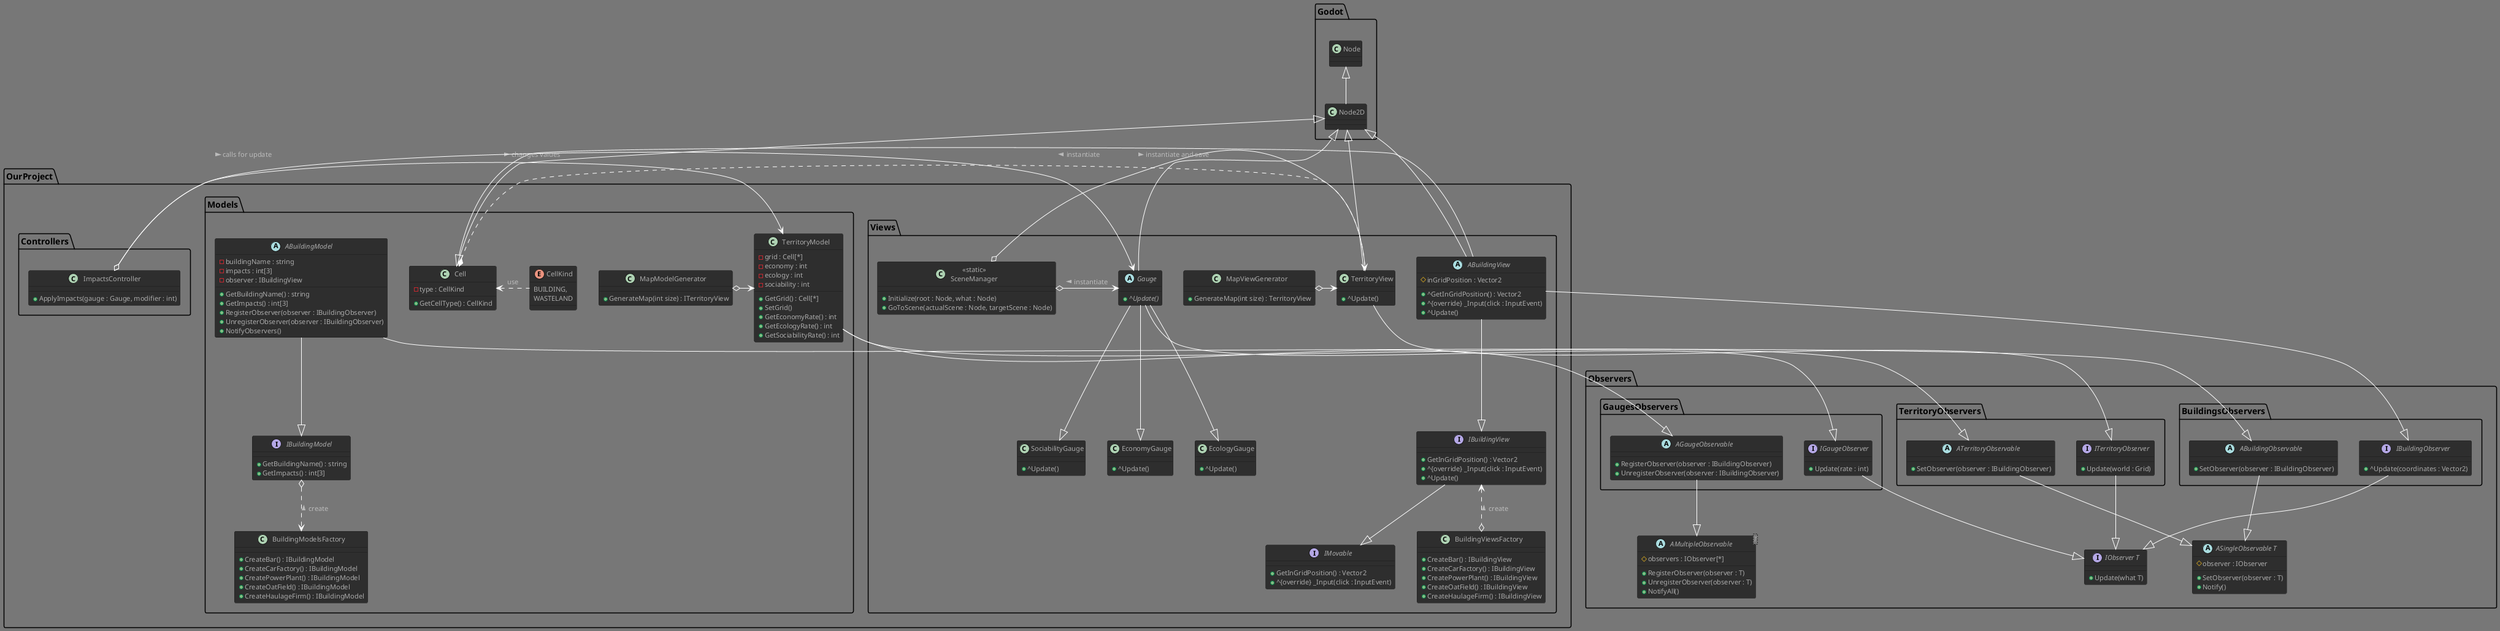 @startuml
!theme reddress-darkgreen

package Godot {
    class Node
    class Node2D extends Node
}

package Observers{
    interface "IObserver T" as IObserver {
        + Update(what T)
    }
    abstract "ASingleObservable T" as ASingleObservable {
        # observer : IObserver
        + SetObserver(observer : T)
        + Notify()
    }
    abstract "AMultipleObservable<T>" as AMultipleObservable {
        # observers : IObserver[*]
        + RegisterObserver(observer : T)
        + UnregisterObserver(observer : T)
        + NotifyAll()
    }
    package BuildingsObservers{
        interface IBuildingObserver {
            + ^Update(coordinates : Vector2)
        }
        abstract ABuildingObservable{
            + SetObserver(observer : IBuildingObserver)
        }
    }
    package GaugesObservers{
        interface IGaugeObserver{
            + Update(rate : int)
        }
        abstract AGaugeObservable{
            + RegisterObserver(observer : IBuildingObserver)
            + UnregisterObserver(observer : IBuildingObserver)
        }
    }

    package TerritoryObservers{
        interface ITerritoryObserver{
            + Update(world : Grid)
        }
        abstract ATerritoryObservable{
            + SetObserver(observer : IBuildingObserver)
        }
    }
}
package OurProject {
    package Models {
        class TerritoryModel { /' A grid, a collection of Cell '/
            /' Grid '/
            - grid : Cell[*]
            + GetGrid() : Cell[*]
            + SetGrid()
            /' Rates '/
            - economy : int
            - ecology : int
            - sociability : int
            + GetEconomyRate() : int
            + GetEcologyRate() : int
            + GetSociabilityRate() : int
        }
        abstract ABuildingModel{
            - buildingName : string
            - impacts : int[3]
            - observer : IBuildingView /' just one for each instance! '/
            + GetBuildingName() : string
            + GetImpacts() : int[3]
            + RegisterObserver(observer : IBuildingObserver)
            + UnregisterObserver(observer : IBuildingObserver)
            + NotifyObservers()
            /' + SomeMethodThatUpdatesData() : void {\n // Mettre à jour les données du modèle\n// Puis notifier les observateurs\nNotifyObservers()\n}
            impacts = {\n +-sociability,\n +-ecology,\n +-economy\n} " '/
        }
        interface IBuildingModel{
            + GetBuildingName() : string
            + GetImpacts() : int[3]
        }
        class MapModelGenerator {
            + GenerateMap(int size) : ITerritoryView
        }
        enum CellKind{
            BUILDING,
            WASTELAND /' free cell '/
        }
        class Cell {
            - type : CellKind
            + GetCellType() : CellKind
        }
        class BuildingModelsFactory{
            /' Some examples '/
            + CreateBar() : IBuildingModel
            + CreateCarFactory() : IBuildingModel
            + CreatePowerPlant() : IBuildingModel
            + CreateOatField() : IBuildingModel
            + CreateHaulageFirm() : IBuildingModel
        }
    }
    package Views {
        interface IBuildingView {
            + GetInGridPosition() : Vector2
            + ^{override} _Input(click : InputEvent)
            + ^Update()
        }
        abstract ABuildingView {
            # inGridPosition : Vector2
            + ^GetInGridPosition() : Vector2 
            + ^{override} _Input(click : InputEvent)
            + ^Update()
        }
        class BuildingViewsFactory{
            /' Some examples '/
            + CreateBar() : IBuildingView
            + CreateCarFactory() : IBuildingView
            + CreatePowerPlant() : IBuildingView
            + CreateOatField() : IBuildingView
            + CreateHaulageFirm() : IBuildingView
        }
        class "<<static>>\nSceneManager" as SceneManager {
            + Initialize(root : Node, what : Node) /' unsafe, may cause errors '/
            + GoToScene(actualScene : Node, targetScene : Node) /' Destroy the actual scene after load target! '/
        }
        class MapViewGenerator {
            + GenerateMap(int size) : TerritoryView
        }
        abstract Gauge {
            + ^{abstract} Update()
        }
        class EconomyGauge {
            + ^Update()
        }
        class EcologyGauge {
            + ^Update()
        }
        class SociabilityGauge {
            + ^Update()
        }
        class TerritoryView { /'The map, the grid'/
            + ^Update()
        }
        interface IMovable{
            + GetInGridPosition() : Vector2 /' Coordinates for grid '/
            + ^{override} _Input(click : InputEvent)
        }
    }
    package Controllers {
        class ImpactsController{
            + ApplyImpacts(gauge : Gauge, modifier : int)
        }
    }
}
/' LINKS '/
Gauge --|> EconomyGauge
Gauge --|> EcologyGauge
Gauge --|> SociabilityGauge
SceneManager o-> Gauge : < instantiate
SceneManager o-> TerritoryView : < instantiate
MapViewGenerator o-> TerritoryView
Node2D <|-- Gauge
Node2D <|-- ABuildingView
Node2D <|-- TerritoryView
ABuildingView --|> Cell
Gauge --|> IGaugeObserver
TerritoryView --|> ITerritoryObserver
ImpactsController o-> TerritoryModel : > changes values
ImpactsController o-> Gauge : > calls for update
IBuildingView <..o BuildingViewsFactory : < create
IBuildingView --|> IMovable
ABuildingView --|> IBuildingView
ABuildingView --|> IBuildingObserver
Cell *..> TerritoryView : > instantiate and save
IBuildingModel o..> BuildingModelsFactory : < create
MapModelGenerator o-> TerritoryModel
ABuildingModel --|> ABuildingObservable
Cell <. CellKind : use
Cell --|> Node2D
ABuildingModel --|> IBuildingModel
ITerritoryObserver --|> IObserver
IBuildingObserver --|> IObserver
IGaugeObserver --|> IObserver
ASingleObservable <|--u ATerritoryObservable
ASingleObservable <|--u ABuildingObservable
AMultipleObservable <|--u AGaugeObservable
TerritoryModel --|> AGaugeObservable
TerritoryModel --|> ATerritoryObservable

/' Some examples
ABuildingModel <|-- PowerPlantModel
ABuildingModel <|-- OatFieldModel
ABuildingModel <|-- HaulageFirmModel '/
/' Some examples
ABuildingView <|-- PowerPlantView
ABuildingView <|-- OatFieldView
ABuildingView <|-- HaulageFirmView '/
@enduml
